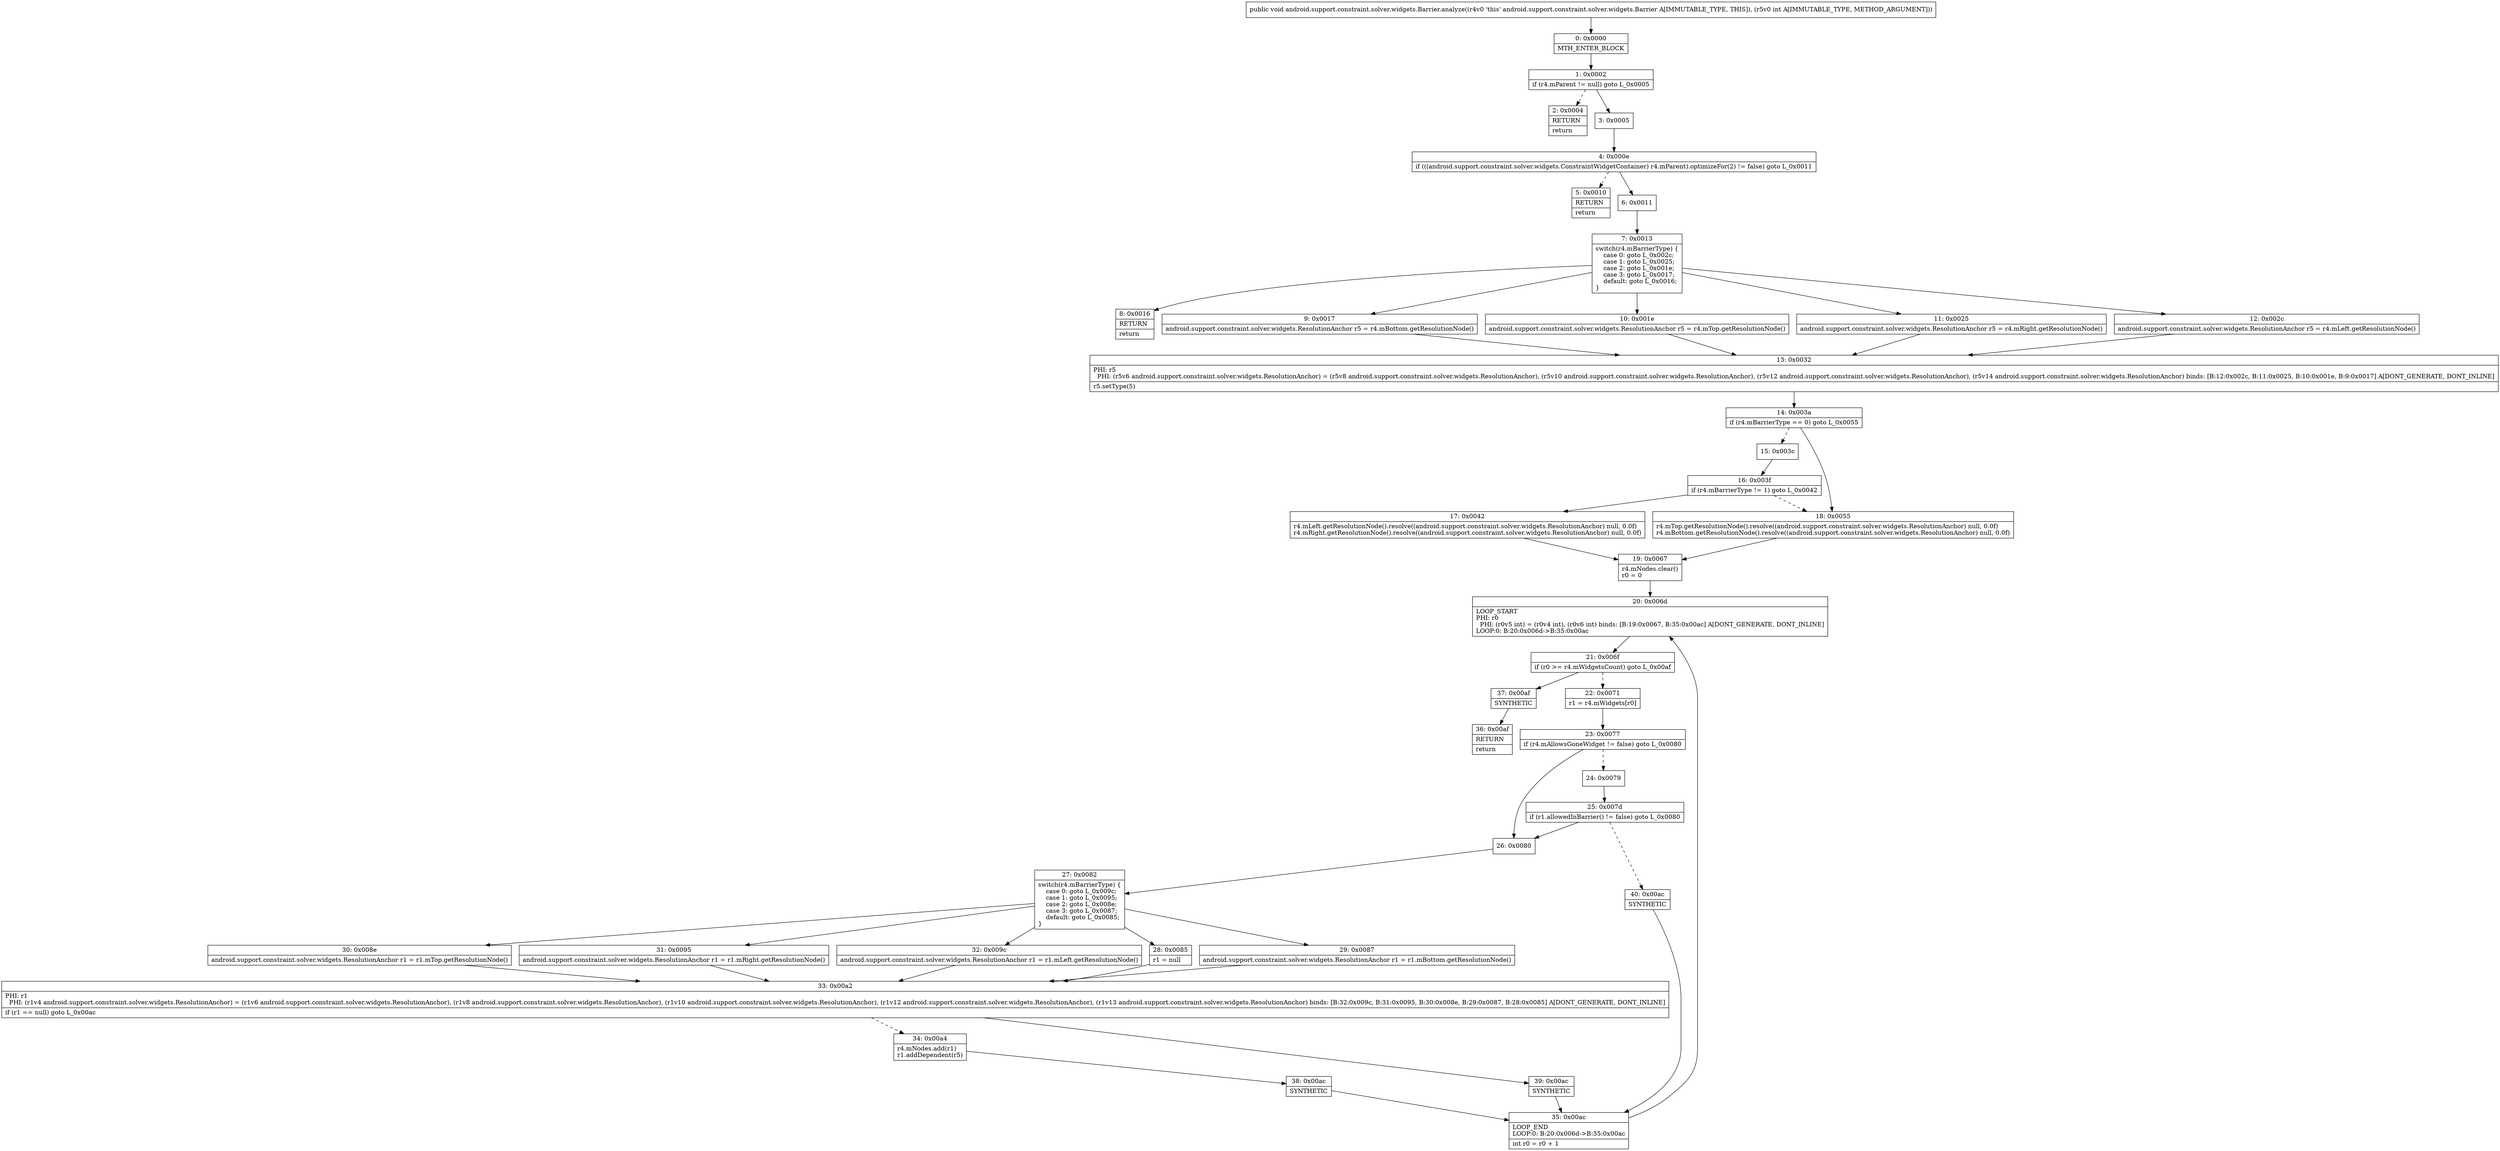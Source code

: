 digraph "CFG forandroid.support.constraint.solver.widgets.Barrier.analyze(I)V" {
Node_0 [shape=record,label="{0\:\ 0x0000|MTH_ENTER_BLOCK\l}"];
Node_1 [shape=record,label="{1\:\ 0x0002|if (r4.mParent != null) goto L_0x0005\l}"];
Node_2 [shape=record,label="{2\:\ 0x0004|RETURN\l|return\l}"];
Node_3 [shape=record,label="{3\:\ 0x0005}"];
Node_4 [shape=record,label="{4\:\ 0x000e|if (((android.support.constraint.solver.widgets.ConstraintWidgetContainer) r4.mParent).optimizeFor(2) != false) goto L_0x0011\l}"];
Node_5 [shape=record,label="{5\:\ 0x0010|RETURN\l|return\l}"];
Node_6 [shape=record,label="{6\:\ 0x0011}"];
Node_7 [shape=record,label="{7\:\ 0x0013|switch(r4.mBarrierType) \{\l    case 0: goto L_0x002c;\l    case 1: goto L_0x0025;\l    case 2: goto L_0x001e;\l    case 3: goto L_0x0017;\l    default: goto L_0x0016;\l\}\l}"];
Node_8 [shape=record,label="{8\:\ 0x0016|RETURN\l|return\l}"];
Node_9 [shape=record,label="{9\:\ 0x0017|android.support.constraint.solver.widgets.ResolutionAnchor r5 = r4.mBottom.getResolutionNode()\l}"];
Node_10 [shape=record,label="{10\:\ 0x001e|android.support.constraint.solver.widgets.ResolutionAnchor r5 = r4.mTop.getResolutionNode()\l}"];
Node_11 [shape=record,label="{11\:\ 0x0025|android.support.constraint.solver.widgets.ResolutionAnchor r5 = r4.mRight.getResolutionNode()\l}"];
Node_12 [shape=record,label="{12\:\ 0x002c|android.support.constraint.solver.widgets.ResolutionAnchor r5 = r4.mLeft.getResolutionNode()\l}"];
Node_13 [shape=record,label="{13\:\ 0x0032|PHI: r5 \l  PHI: (r5v6 android.support.constraint.solver.widgets.ResolutionAnchor) = (r5v8 android.support.constraint.solver.widgets.ResolutionAnchor), (r5v10 android.support.constraint.solver.widgets.ResolutionAnchor), (r5v12 android.support.constraint.solver.widgets.ResolutionAnchor), (r5v14 android.support.constraint.solver.widgets.ResolutionAnchor) binds: [B:12:0x002c, B:11:0x0025, B:10:0x001e, B:9:0x0017] A[DONT_GENERATE, DONT_INLINE]\l|r5.setType(5)\l}"];
Node_14 [shape=record,label="{14\:\ 0x003a|if (r4.mBarrierType == 0) goto L_0x0055\l}"];
Node_15 [shape=record,label="{15\:\ 0x003c}"];
Node_16 [shape=record,label="{16\:\ 0x003f|if (r4.mBarrierType != 1) goto L_0x0042\l}"];
Node_17 [shape=record,label="{17\:\ 0x0042|r4.mLeft.getResolutionNode().resolve((android.support.constraint.solver.widgets.ResolutionAnchor) null, 0.0f)\lr4.mRight.getResolutionNode().resolve((android.support.constraint.solver.widgets.ResolutionAnchor) null, 0.0f)\l}"];
Node_18 [shape=record,label="{18\:\ 0x0055|r4.mTop.getResolutionNode().resolve((android.support.constraint.solver.widgets.ResolutionAnchor) null, 0.0f)\lr4.mBottom.getResolutionNode().resolve((android.support.constraint.solver.widgets.ResolutionAnchor) null, 0.0f)\l}"];
Node_19 [shape=record,label="{19\:\ 0x0067|r4.mNodes.clear()\lr0 = 0\l}"];
Node_20 [shape=record,label="{20\:\ 0x006d|LOOP_START\lPHI: r0 \l  PHI: (r0v5 int) = (r0v4 int), (r0v6 int) binds: [B:19:0x0067, B:35:0x00ac] A[DONT_GENERATE, DONT_INLINE]\lLOOP:0: B:20:0x006d\-\>B:35:0x00ac\l}"];
Node_21 [shape=record,label="{21\:\ 0x006f|if (r0 \>= r4.mWidgetsCount) goto L_0x00af\l}"];
Node_22 [shape=record,label="{22\:\ 0x0071|r1 = r4.mWidgets[r0]\l}"];
Node_23 [shape=record,label="{23\:\ 0x0077|if (r4.mAllowsGoneWidget != false) goto L_0x0080\l}"];
Node_24 [shape=record,label="{24\:\ 0x0079}"];
Node_25 [shape=record,label="{25\:\ 0x007d|if (r1.allowedInBarrier() != false) goto L_0x0080\l}"];
Node_26 [shape=record,label="{26\:\ 0x0080}"];
Node_27 [shape=record,label="{27\:\ 0x0082|switch(r4.mBarrierType) \{\l    case 0: goto L_0x009c;\l    case 1: goto L_0x0095;\l    case 2: goto L_0x008e;\l    case 3: goto L_0x0087;\l    default: goto L_0x0085;\l\}\l}"];
Node_28 [shape=record,label="{28\:\ 0x0085|r1 = null\l}"];
Node_29 [shape=record,label="{29\:\ 0x0087|android.support.constraint.solver.widgets.ResolutionAnchor r1 = r1.mBottom.getResolutionNode()\l}"];
Node_30 [shape=record,label="{30\:\ 0x008e|android.support.constraint.solver.widgets.ResolutionAnchor r1 = r1.mTop.getResolutionNode()\l}"];
Node_31 [shape=record,label="{31\:\ 0x0095|android.support.constraint.solver.widgets.ResolutionAnchor r1 = r1.mRight.getResolutionNode()\l}"];
Node_32 [shape=record,label="{32\:\ 0x009c|android.support.constraint.solver.widgets.ResolutionAnchor r1 = r1.mLeft.getResolutionNode()\l}"];
Node_33 [shape=record,label="{33\:\ 0x00a2|PHI: r1 \l  PHI: (r1v4 android.support.constraint.solver.widgets.ResolutionAnchor) = (r1v6 android.support.constraint.solver.widgets.ResolutionAnchor), (r1v8 android.support.constraint.solver.widgets.ResolutionAnchor), (r1v10 android.support.constraint.solver.widgets.ResolutionAnchor), (r1v12 android.support.constraint.solver.widgets.ResolutionAnchor), (r1v13 android.support.constraint.solver.widgets.ResolutionAnchor) binds: [B:32:0x009c, B:31:0x0095, B:30:0x008e, B:29:0x0087, B:28:0x0085] A[DONT_GENERATE, DONT_INLINE]\l|if (r1 == null) goto L_0x00ac\l}"];
Node_34 [shape=record,label="{34\:\ 0x00a4|r4.mNodes.add(r1)\lr1.addDependent(r5)\l}"];
Node_35 [shape=record,label="{35\:\ 0x00ac|LOOP_END\lLOOP:0: B:20:0x006d\-\>B:35:0x00ac\l|int r0 = r0 + 1\l}"];
Node_36 [shape=record,label="{36\:\ 0x00af|RETURN\l|return\l}"];
Node_37 [shape=record,label="{37\:\ 0x00af|SYNTHETIC\l}"];
Node_38 [shape=record,label="{38\:\ 0x00ac|SYNTHETIC\l}"];
Node_39 [shape=record,label="{39\:\ 0x00ac|SYNTHETIC\l}"];
Node_40 [shape=record,label="{40\:\ 0x00ac|SYNTHETIC\l}"];
MethodNode[shape=record,label="{public void android.support.constraint.solver.widgets.Barrier.analyze((r4v0 'this' android.support.constraint.solver.widgets.Barrier A[IMMUTABLE_TYPE, THIS]), (r5v0 int A[IMMUTABLE_TYPE, METHOD_ARGUMENT])) }"];
MethodNode -> Node_0;
Node_0 -> Node_1;
Node_1 -> Node_2[style=dashed];
Node_1 -> Node_3;
Node_3 -> Node_4;
Node_4 -> Node_5[style=dashed];
Node_4 -> Node_6;
Node_6 -> Node_7;
Node_7 -> Node_8;
Node_7 -> Node_9;
Node_7 -> Node_10;
Node_7 -> Node_11;
Node_7 -> Node_12;
Node_9 -> Node_13;
Node_10 -> Node_13;
Node_11 -> Node_13;
Node_12 -> Node_13;
Node_13 -> Node_14;
Node_14 -> Node_15[style=dashed];
Node_14 -> Node_18;
Node_15 -> Node_16;
Node_16 -> Node_17;
Node_16 -> Node_18[style=dashed];
Node_17 -> Node_19;
Node_18 -> Node_19;
Node_19 -> Node_20;
Node_20 -> Node_21;
Node_21 -> Node_22[style=dashed];
Node_21 -> Node_37;
Node_22 -> Node_23;
Node_23 -> Node_24[style=dashed];
Node_23 -> Node_26;
Node_24 -> Node_25;
Node_25 -> Node_26;
Node_25 -> Node_40[style=dashed];
Node_26 -> Node_27;
Node_27 -> Node_28;
Node_27 -> Node_29;
Node_27 -> Node_30;
Node_27 -> Node_31;
Node_27 -> Node_32;
Node_28 -> Node_33;
Node_29 -> Node_33;
Node_30 -> Node_33;
Node_31 -> Node_33;
Node_32 -> Node_33;
Node_33 -> Node_34[style=dashed];
Node_33 -> Node_39;
Node_34 -> Node_38;
Node_35 -> Node_20;
Node_37 -> Node_36;
Node_38 -> Node_35;
Node_39 -> Node_35;
Node_40 -> Node_35;
}

